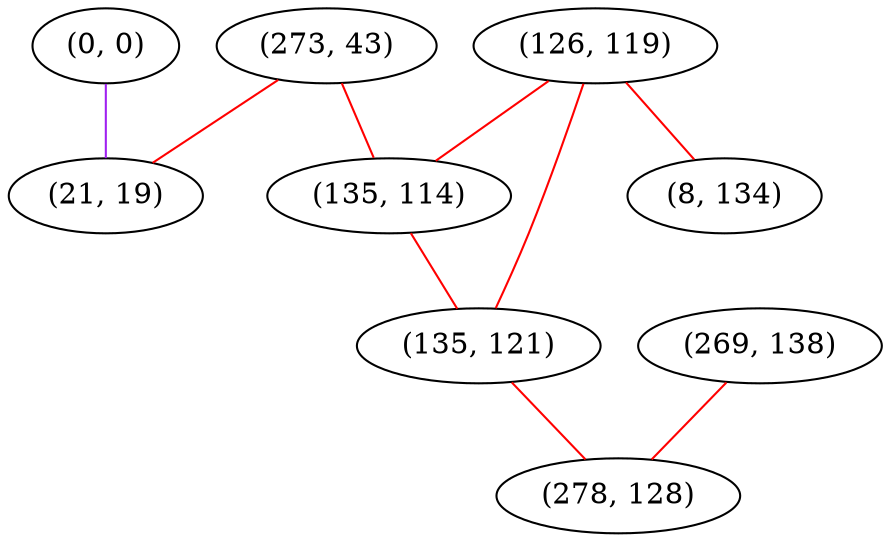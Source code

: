 graph "" {
"(0, 0)";
"(273, 43)";
"(126, 119)";
"(135, 114)";
"(135, 121)";
"(8, 134)";
"(269, 138)";
"(278, 128)";
"(21, 19)";
"(0, 0)" -- "(21, 19)"  [color=purple, key=0, weight=4];
"(273, 43)" -- "(135, 114)"  [color=red, key=0, weight=1];
"(273, 43)" -- "(21, 19)"  [color=red, key=0, weight=1];
"(126, 119)" -- "(8, 134)"  [color=red, key=0, weight=1];
"(126, 119)" -- "(135, 114)"  [color=red, key=0, weight=1];
"(126, 119)" -- "(135, 121)"  [color=red, key=0, weight=1];
"(135, 114)" -- "(135, 121)"  [color=red, key=0, weight=1];
"(135, 121)" -- "(278, 128)"  [color=red, key=0, weight=1];
"(269, 138)" -- "(278, 128)"  [color=red, key=0, weight=1];
}
